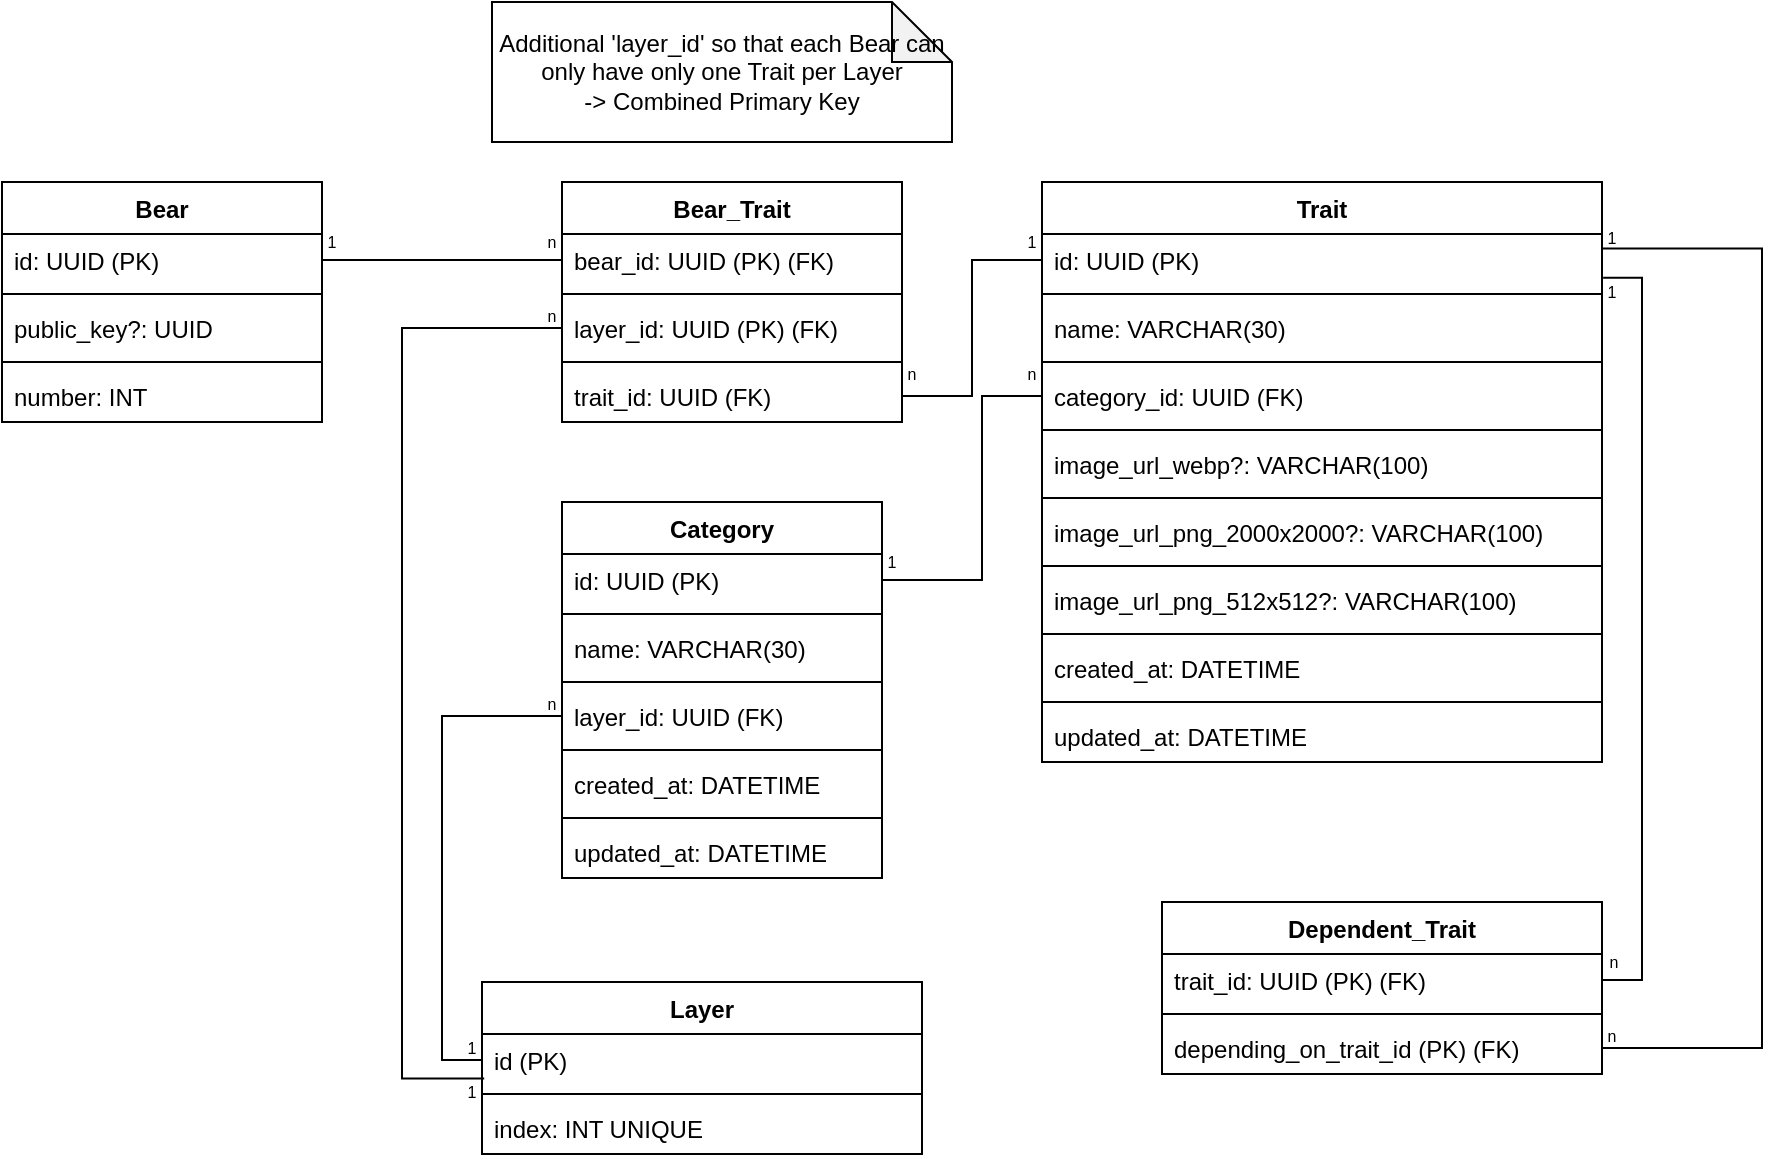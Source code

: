 <mxfile version="20.3.0" type="device" pages="2"><diagram name="Page-1" id="a7904f86-f2b4-8e86-fa97-74104820619b"><mxGraphModel dx="662" dy="702" grid="1" gridSize="10" guides="1" tooltips="1" connect="1" arrows="1" fold="1" page="1" pageScale="1" pageWidth="1100" pageHeight="850" background="none" math="0" shadow="0"><root><mxCell id="0"/><mxCell id="1" parent="0"/><mxCell id="ZNiyyNfxeBpfkLtt-OoP-1" value="Bear" style="swimlane;fontStyle=1;align=center;verticalAlign=top;childLayout=stackLayout;horizontal=1;startSize=26;horizontalStack=0;resizeParent=1;resizeParentMax=0;resizeLast=0;collapsible=1;marginBottom=0;" parent="1" vertex="1"><mxGeometry x="80" y="120" width="160" height="120" as="geometry"/></mxCell><mxCell id="ZNiyyNfxeBpfkLtt-OoP-2" value="id: UUID (PK)" style="text;strokeColor=none;fillColor=none;align=left;verticalAlign=top;spacingLeft=4;spacingRight=4;overflow=hidden;rotatable=0;points=[[0,0.5],[1,0.5]];portConstraint=eastwest;" parent="ZNiyyNfxeBpfkLtt-OoP-1" vertex="1"><mxGeometry y="26" width="160" height="26" as="geometry"/></mxCell><mxCell id="ZNiyyNfxeBpfkLtt-OoP-3" value="" style="line;strokeWidth=1;fillColor=none;align=left;verticalAlign=middle;spacingTop=-1;spacingLeft=3;spacingRight=3;rotatable=0;labelPosition=right;points=[];portConstraint=eastwest;strokeColor=inherit;" parent="ZNiyyNfxeBpfkLtt-OoP-1" vertex="1"><mxGeometry y="52" width="160" height="8" as="geometry"/></mxCell><mxCell id="ZNiyyNfxeBpfkLtt-OoP-4" value="public_key?: UUID" style="text;strokeColor=none;fillColor=none;align=left;verticalAlign=top;spacingLeft=4;spacingRight=4;overflow=hidden;rotatable=0;points=[[0,0.5],[1,0.5]];portConstraint=eastwest;" parent="ZNiyyNfxeBpfkLtt-OoP-1" vertex="1"><mxGeometry y="60" width="160" height="26" as="geometry"/></mxCell><mxCell id="XtSI1gJ2TNFlKY_UU08L-8" value="" style="line;strokeWidth=1;fillColor=none;align=left;verticalAlign=middle;spacingTop=-1;spacingLeft=3;spacingRight=3;rotatable=0;labelPosition=right;points=[];portConstraint=eastwest;strokeColor=inherit;" vertex="1" parent="ZNiyyNfxeBpfkLtt-OoP-1"><mxGeometry y="86" width="160" height="8" as="geometry"/></mxCell><mxCell id="XtSI1gJ2TNFlKY_UU08L-9" value="number: INT" style="text;strokeColor=none;fillColor=none;align=left;verticalAlign=top;spacingLeft=4;spacingRight=4;overflow=hidden;rotatable=0;points=[[0,0.5],[1,0.5]];portConstraint=eastwest;" vertex="1" parent="ZNiyyNfxeBpfkLtt-OoP-1"><mxGeometry y="94" width="160" height="26" as="geometry"/></mxCell><mxCell id="ZNiyyNfxeBpfkLtt-OoP-5" value="Trait" style="swimlane;fontStyle=1;align=center;verticalAlign=top;childLayout=stackLayout;horizontal=1;startSize=26;horizontalStack=0;resizeParent=1;resizeParentMax=0;resizeLast=0;collapsible=1;marginBottom=0;" parent="1" vertex="1"><mxGeometry x="600" y="120" width="280" height="290" as="geometry"/></mxCell><mxCell id="ZNiyyNfxeBpfkLtt-OoP-6" value="id: UUID (PK)" style="text;strokeColor=none;fillColor=none;align=left;verticalAlign=top;spacingLeft=4;spacingRight=4;overflow=hidden;rotatable=0;points=[[0,0.5],[1,0.5]];portConstraint=eastwest;" parent="ZNiyyNfxeBpfkLtt-OoP-5" vertex="1"><mxGeometry y="26" width="280" height="26" as="geometry"/></mxCell><mxCell id="ZNiyyNfxeBpfkLtt-OoP-7" value="" style="line;strokeWidth=1;fillColor=none;align=left;verticalAlign=middle;spacingTop=-1;spacingLeft=3;spacingRight=3;rotatable=0;labelPosition=right;points=[];portConstraint=eastwest;strokeColor=inherit;" parent="ZNiyyNfxeBpfkLtt-OoP-5" vertex="1"><mxGeometry y="52" width="280" height="8" as="geometry"/></mxCell><mxCell id="ZNiyyNfxeBpfkLtt-OoP-18" value="name: VARCHAR(30)" style="text;strokeColor=none;fillColor=none;align=left;verticalAlign=top;spacingLeft=4;spacingRight=4;overflow=hidden;rotatable=0;points=[[0,0.5],[1,0.5]];portConstraint=eastwest;" parent="ZNiyyNfxeBpfkLtt-OoP-5" vertex="1"><mxGeometry y="60" width="280" height="26" as="geometry"/></mxCell><mxCell id="ZNiyyNfxeBpfkLtt-OoP-19" value="" style="line;strokeWidth=1;fillColor=none;align=left;verticalAlign=middle;spacingTop=-1;spacingLeft=3;spacingRight=3;rotatable=0;labelPosition=right;points=[];portConstraint=eastwest;strokeColor=inherit;" parent="ZNiyyNfxeBpfkLtt-OoP-5" vertex="1"><mxGeometry y="86" width="280" height="8" as="geometry"/></mxCell><mxCell id="ZNiyyNfxeBpfkLtt-OoP-16" value="category_id: UUID (FK)" style="text;strokeColor=none;fillColor=none;align=left;verticalAlign=top;spacingLeft=4;spacingRight=4;overflow=hidden;rotatable=0;points=[[0,0.5],[1,0.5]];portConstraint=eastwest;" parent="ZNiyyNfxeBpfkLtt-OoP-5" vertex="1"><mxGeometry y="94" width="280" height="26" as="geometry"/></mxCell><mxCell id="ZNiyyNfxeBpfkLtt-OoP-17" value="" style="line;strokeWidth=1;fillColor=none;align=left;verticalAlign=middle;spacingTop=-1;spacingLeft=3;spacingRight=3;rotatable=0;labelPosition=right;points=[];portConstraint=eastwest;strokeColor=inherit;" parent="ZNiyyNfxeBpfkLtt-OoP-5" vertex="1"><mxGeometry y="120" width="280" height="8" as="geometry"/></mxCell><mxCell id="ZNiyyNfxeBpfkLtt-OoP-8" value="image_url_webp?: VARCHAR(100)" style="text;strokeColor=none;fillColor=none;align=left;verticalAlign=top;spacingLeft=4;spacingRight=4;overflow=hidden;rotatable=0;points=[[0,0.5],[1,0.5]];portConstraint=eastwest;" parent="ZNiyyNfxeBpfkLtt-OoP-5" vertex="1"><mxGeometry y="128" width="280" height="26" as="geometry"/></mxCell><mxCell id="ZNiyyNfxeBpfkLtt-OoP-10" value="" style="line;strokeWidth=1;fillColor=none;align=left;verticalAlign=middle;spacingTop=-1;spacingLeft=3;spacingRight=3;rotatable=0;labelPosition=right;points=[];portConstraint=eastwest;strokeColor=inherit;" parent="ZNiyyNfxeBpfkLtt-OoP-5" vertex="1"><mxGeometry y="154" width="280" height="8" as="geometry"/></mxCell><mxCell id="ZNiyyNfxeBpfkLtt-OoP-11" value="image_url_png_2000x2000?: VARCHAR(100)" style="text;strokeColor=none;fillColor=none;align=left;verticalAlign=top;spacingLeft=4;spacingRight=4;overflow=hidden;rotatable=0;points=[[0,0.5],[1,0.5]];portConstraint=eastwest;" parent="ZNiyyNfxeBpfkLtt-OoP-5" vertex="1"><mxGeometry y="162" width="280" height="26" as="geometry"/></mxCell><mxCell id="ZNiyyNfxeBpfkLtt-OoP-12" value="" style="line;strokeWidth=1;fillColor=none;align=left;verticalAlign=middle;spacingTop=-1;spacingLeft=3;spacingRight=3;rotatable=0;labelPosition=right;points=[];portConstraint=eastwest;strokeColor=inherit;" parent="ZNiyyNfxeBpfkLtt-OoP-5" vertex="1"><mxGeometry y="188" width="280" height="8" as="geometry"/></mxCell><mxCell id="ZNiyyNfxeBpfkLtt-OoP-13" value="image_url_png_512x512?: VARCHAR(100)" style="text;strokeColor=none;fillColor=none;align=left;verticalAlign=top;spacingLeft=4;spacingRight=4;overflow=hidden;rotatable=0;points=[[0,0.5],[1,0.5]];portConstraint=eastwest;" parent="ZNiyyNfxeBpfkLtt-OoP-5" vertex="1"><mxGeometry y="196" width="280" height="26" as="geometry"/></mxCell><mxCell id="tnX-WrfNKPbE66_Lv2zq-2" value="" style="line;strokeWidth=1;fillColor=none;align=left;verticalAlign=middle;spacingTop=-1;spacingLeft=3;spacingRight=3;rotatable=0;labelPosition=right;points=[];portConstraint=eastwest;strokeColor=inherit;" parent="ZNiyyNfxeBpfkLtt-OoP-5" vertex="1"><mxGeometry y="222" width="280" height="8" as="geometry"/></mxCell><mxCell id="tnX-WrfNKPbE66_Lv2zq-3" value="created_at: DATETIME" style="text;strokeColor=none;fillColor=none;align=left;verticalAlign=top;spacingLeft=4;spacingRight=4;overflow=hidden;rotatable=0;points=[[0,0.5],[1,0.5]];portConstraint=eastwest;" parent="ZNiyyNfxeBpfkLtt-OoP-5" vertex="1"><mxGeometry y="230" width="280" height="26" as="geometry"/></mxCell><mxCell id="XtSI1gJ2TNFlKY_UU08L-6" value="" style="line;strokeWidth=1;fillColor=none;align=left;verticalAlign=middle;spacingTop=-1;spacingLeft=3;spacingRight=3;rotatable=0;labelPosition=right;points=[];portConstraint=eastwest;strokeColor=inherit;" vertex="1" parent="ZNiyyNfxeBpfkLtt-OoP-5"><mxGeometry y="256" width="280" height="8" as="geometry"/></mxCell><mxCell id="XtSI1gJ2TNFlKY_UU08L-7" value="updated_at: DATETIME" style="text;strokeColor=none;fillColor=none;align=left;verticalAlign=top;spacingLeft=4;spacingRight=4;overflow=hidden;rotatable=0;points=[[0,0.5],[1,0.5]];portConstraint=eastwest;" vertex="1" parent="ZNiyyNfxeBpfkLtt-OoP-5"><mxGeometry y="264" width="280" height="26" as="geometry"/></mxCell><mxCell id="ZNiyyNfxeBpfkLtt-OoP-20" value="Category" style="swimlane;fontStyle=1;align=center;verticalAlign=top;childLayout=stackLayout;horizontal=1;startSize=26;horizontalStack=0;resizeParent=1;resizeParentMax=0;resizeLast=0;collapsible=1;marginBottom=0;" parent="1" vertex="1"><mxGeometry x="360" y="280" width="160" height="188" as="geometry"/></mxCell><mxCell id="ZNiyyNfxeBpfkLtt-OoP-21" value="id: UUID (PK)" style="text;strokeColor=none;fillColor=none;align=left;verticalAlign=top;spacingLeft=4;spacingRight=4;overflow=hidden;rotatable=0;points=[[0,0.5],[1,0.5]];portConstraint=eastwest;" parent="ZNiyyNfxeBpfkLtt-OoP-20" vertex="1"><mxGeometry y="26" width="160" height="26" as="geometry"/></mxCell><mxCell id="ZNiyyNfxeBpfkLtt-OoP-22" value="" style="line;strokeWidth=1;fillColor=none;align=left;verticalAlign=middle;spacingTop=-1;spacingLeft=3;spacingRight=3;rotatable=0;labelPosition=right;points=[];portConstraint=eastwest;strokeColor=inherit;" parent="ZNiyyNfxeBpfkLtt-OoP-20" vertex="1"><mxGeometry y="52" width="160" height="8" as="geometry"/></mxCell><mxCell id="ZNiyyNfxeBpfkLtt-OoP-24" value="name: VARCHAR(30)" style="text;strokeColor=none;fillColor=none;align=left;verticalAlign=top;spacingLeft=4;spacingRight=4;overflow=hidden;rotatable=0;points=[[0,0.5],[1,0.5]];portConstraint=eastwest;" parent="ZNiyyNfxeBpfkLtt-OoP-20" vertex="1"><mxGeometry y="60" width="160" height="26" as="geometry"/></mxCell><mxCell id="tnX-WrfNKPbE66_Lv2zq-4" value="" style="line;strokeWidth=1;fillColor=none;align=left;verticalAlign=middle;spacingTop=-1;spacingLeft=3;spacingRight=3;rotatable=0;labelPosition=right;points=[];portConstraint=eastwest;strokeColor=inherit;" parent="ZNiyyNfxeBpfkLtt-OoP-20" vertex="1"><mxGeometry y="86" width="160" height="8" as="geometry"/></mxCell><mxCell id="XtSI1gJ2TNFlKY_UU08L-37" value="layer_id: UUID (FK)" style="text;strokeColor=none;fillColor=none;align=left;verticalAlign=top;spacingLeft=4;spacingRight=4;overflow=hidden;rotatable=0;points=[[0,0.5],[1,0.5]];portConstraint=eastwest;" vertex="1" parent="ZNiyyNfxeBpfkLtt-OoP-20"><mxGeometry y="94" width="160" height="26" as="geometry"/></mxCell><mxCell id="XtSI1gJ2TNFlKY_UU08L-38" value="" style="line;strokeWidth=1;fillColor=none;align=left;verticalAlign=middle;spacingTop=-1;spacingLeft=3;spacingRight=3;rotatable=0;labelPosition=right;points=[];portConstraint=eastwest;strokeColor=inherit;" vertex="1" parent="ZNiyyNfxeBpfkLtt-OoP-20"><mxGeometry y="120" width="160" height="8" as="geometry"/></mxCell><mxCell id="tnX-WrfNKPbE66_Lv2zq-5" value="created_at: DATETIME" style="text;strokeColor=none;fillColor=none;align=left;verticalAlign=top;spacingLeft=4;spacingRight=4;overflow=hidden;rotatable=0;points=[[0,0.5],[1,0.5]];portConstraint=eastwest;" parent="ZNiyyNfxeBpfkLtt-OoP-20" vertex="1"><mxGeometry y="128" width="160" height="26" as="geometry"/></mxCell><mxCell id="XtSI1gJ2TNFlKY_UU08L-2" value="" style="line;strokeWidth=1;fillColor=none;align=left;verticalAlign=middle;spacingTop=-1;spacingLeft=3;spacingRight=3;rotatable=0;labelPosition=right;points=[];portConstraint=eastwest;strokeColor=inherit;" vertex="1" parent="ZNiyyNfxeBpfkLtt-OoP-20"><mxGeometry y="154" width="160" height="8" as="geometry"/></mxCell><mxCell id="XtSI1gJ2TNFlKY_UU08L-3" value="updated_at: DATETIME" style="text;strokeColor=none;fillColor=none;align=left;verticalAlign=top;spacingLeft=4;spacingRight=4;overflow=hidden;rotatable=0;points=[[0,0.5],[1,0.5]];portConstraint=eastwest;" vertex="1" parent="ZNiyyNfxeBpfkLtt-OoP-20"><mxGeometry y="162" width="160" height="26" as="geometry"/></mxCell><mxCell id="ZNiyyNfxeBpfkLtt-OoP-30" value="Bear_Trait" style="swimlane;fontStyle=1;align=center;verticalAlign=top;childLayout=stackLayout;horizontal=1;startSize=26;horizontalStack=0;resizeParent=1;resizeParentMax=0;resizeLast=0;collapsible=1;marginBottom=0;" parent="1" vertex="1"><mxGeometry x="360" y="120" width="170" height="120" as="geometry"/></mxCell><mxCell id="ZNiyyNfxeBpfkLtt-OoP-31" value="bear_id: UUID (PK) (FK)" style="text;strokeColor=none;fillColor=none;align=left;verticalAlign=top;spacingLeft=4;spacingRight=4;overflow=hidden;rotatable=0;points=[[0,0.5],[1,0.5]];portConstraint=eastwest;" parent="ZNiyyNfxeBpfkLtt-OoP-30" vertex="1"><mxGeometry y="26" width="170" height="26" as="geometry"/></mxCell><mxCell id="ZNiyyNfxeBpfkLtt-OoP-32" value="" style="line;strokeWidth=1;fillColor=none;align=left;verticalAlign=middle;spacingTop=-1;spacingLeft=3;spacingRight=3;rotatable=0;labelPosition=right;points=[];portConstraint=eastwest;strokeColor=inherit;" parent="ZNiyyNfxeBpfkLtt-OoP-30" vertex="1"><mxGeometry y="52" width="170" height="8" as="geometry"/></mxCell><mxCell id="ZNiyyNfxeBpfkLtt-OoP-34" value="layer_id: UUID (PK) (FK)" style="text;strokeColor=none;fillColor=none;align=left;verticalAlign=top;spacingLeft=4;spacingRight=4;overflow=hidden;rotatable=0;points=[[0,0.5],[1,0.5]];portConstraint=eastwest;" parent="ZNiyyNfxeBpfkLtt-OoP-30" vertex="1"><mxGeometry y="60" width="170" height="26" as="geometry"/></mxCell><mxCell id="ZNiyyNfxeBpfkLtt-OoP-35" value="" style="line;strokeWidth=1;fillColor=none;align=left;verticalAlign=middle;spacingTop=-1;spacingLeft=3;spacingRight=3;rotatable=0;labelPosition=right;points=[];portConstraint=eastwest;strokeColor=inherit;" parent="ZNiyyNfxeBpfkLtt-OoP-30" vertex="1"><mxGeometry y="86" width="170" height="8" as="geometry"/></mxCell><mxCell id="ZNiyyNfxeBpfkLtt-OoP-33" value="trait_id: UUID (FK) " style="text;strokeColor=none;fillColor=none;align=left;verticalAlign=top;spacingLeft=4;spacingRight=4;overflow=hidden;rotatable=0;points=[[0,0.5],[1,0.5]];portConstraint=eastwest;" parent="ZNiyyNfxeBpfkLtt-OoP-30" vertex="1"><mxGeometry y="94" width="170" height="26" as="geometry"/></mxCell><mxCell id="ZNiyyNfxeBpfkLtt-OoP-36" value="" style="endArrow=none;html=1;rounded=0;exitX=1;exitY=0.5;exitDx=0;exitDy=0;entryX=0;entryY=0.5;entryDx=0;entryDy=0;" parent="1" source="ZNiyyNfxeBpfkLtt-OoP-2" target="ZNiyyNfxeBpfkLtt-OoP-31" edge="1"><mxGeometry width="50" height="50" relative="1" as="geometry"><mxPoint x="400" y="340" as="sourcePoint"/><mxPoint x="450" y="290" as="targetPoint"/></mxGeometry></mxCell><mxCell id="ZNiyyNfxeBpfkLtt-OoP-37" value="" style="endArrow=none;html=1;rounded=0;exitX=1;exitY=0.5;exitDx=0;exitDy=0;entryX=0;entryY=0.5;entryDx=0;entryDy=0;edgeStyle=orthogonalEdgeStyle;" parent="1" source="ZNiyyNfxeBpfkLtt-OoP-33" target="ZNiyyNfxeBpfkLtt-OoP-6" edge="1"><mxGeometry width="50" height="50" relative="1" as="geometry"><mxPoint x="510" y="179.66" as="sourcePoint"/><mxPoint x="590" y="179.66" as="targetPoint"/></mxGeometry></mxCell><mxCell id="ZNiyyNfxeBpfkLtt-OoP-38" value="" style="endArrow=none;html=1;rounded=0;entryX=0;entryY=0.5;entryDx=0;entryDy=0;edgeStyle=orthogonalEdgeStyle;exitX=0.005;exitY=0.854;exitDx=0;exitDy=0;exitPerimeter=0;" parent="1" source="XtSI1gJ2TNFlKY_UU08L-32" target="ZNiyyNfxeBpfkLtt-OoP-34" edge="1"><mxGeometry width="50" height="50" relative="1" as="geometry"><mxPoint x="300" y="340" as="sourcePoint"/><mxPoint x="310" y="322.66" as="targetPoint"/><Array as="points"><mxPoint x="280" y="568"/><mxPoint x="280" y="193"/></Array></mxGeometry></mxCell><mxCell id="ZNiyyNfxeBpfkLtt-OoP-39" value="" style="endArrow=none;html=1;rounded=0;exitX=1;exitY=0.5;exitDx=0;exitDy=0;entryX=0;entryY=0.5;entryDx=0;entryDy=0;edgeStyle=orthogonalEdgeStyle;" parent="1" source="ZNiyyNfxeBpfkLtt-OoP-21" target="ZNiyyNfxeBpfkLtt-OoP-16" edge="1"><mxGeometry width="50" height="50" relative="1" as="geometry"><mxPoint x="470" y="493.0" as="sourcePoint"/><mxPoint x="550" y="425" as="targetPoint"/><Array as="points"><mxPoint x="570" y="319"/><mxPoint x="570" y="227"/></Array></mxGeometry></mxCell><mxCell id="ZNiyyNfxeBpfkLtt-OoP-40" value="1" style="text;html=1;strokeColor=none;fillColor=none;align=center;verticalAlign=middle;whiteSpace=wrap;rounded=0;fontSize=8;" parent="1" vertex="1"><mxGeometry x="240" y="140" width="10" height="20" as="geometry"/></mxCell><mxCell id="ZNiyyNfxeBpfkLtt-OoP-42" value="n" style="text;html=1;strokeColor=none;fillColor=none;align=center;verticalAlign=middle;whiteSpace=wrap;rounded=0;fontSize=8;" parent="1" vertex="1"><mxGeometry x="350" y="140" width="10" height="20" as="geometry"/></mxCell><mxCell id="ZNiyyNfxeBpfkLtt-OoP-44" value="n" style="text;html=1;strokeColor=none;fillColor=none;align=center;verticalAlign=middle;whiteSpace=wrap;rounded=0;fontSize=8;" parent="1" vertex="1"><mxGeometry x="350" y="178" width="10" height="17" as="geometry"/></mxCell><mxCell id="ZNiyyNfxeBpfkLtt-OoP-45" value="1" style="text;html=1;strokeColor=none;fillColor=none;align=center;verticalAlign=middle;whiteSpace=wrap;rounded=0;fontSize=8;" parent="1" vertex="1"><mxGeometry x="590" y="140" width="10" height="20" as="geometry"/></mxCell><mxCell id="ZNiyyNfxeBpfkLtt-OoP-46" value="n" style="text;html=1;strokeColor=none;fillColor=none;align=center;verticalAlign=middle;whiteSpace=wrap;rounded=0;fontSize=8;" parent="1" vertex="1"><mxGeometry x="530" y="206" width="10" height="20" as="geometry"/></mxCell><mxCell id="ZNiyyNfxeBpfkLtt-OoP-47" value="n" style="text;html=1;strokeColor=none;fillColor=none;align=center;verticalAlign=middle;whiteSpace=wrap;rounded=0;fontSize=8;" parent="1" vertex="1"><mxGeometry x="590" y="206" width="10" height="20" as="geometry"/></mxCell><mxCell id="ZNiyyNfxeBpfkLtt-OoP-48" value="1" style="text;html=1;strokeColor=none;fillColor=none;align=center;verticalAlign=middle;whiteSpace=wrap;rounded=0;fontSize=8;" parent="1" vertex="1"><mxGeometry x="520" y="300" width="10" height="20" as="geometry"/></mxCell><mxCell id="XtSI1gJ2TNFlKY_UU08L-15" value="Dependent_Trait" style="swimlane;fontStyle=1;align=center;verticalAlign=top;childLayout=stackLayout;horizontal=1;startSize=26;horizontalStack=0;resizeParent=1;resizeParentMax=0;resizeLast=0;collapsible=1;marginBottom=0;" vertex="1" parent="1"><mxGeometry x="660" y="480" width="220" height="86" as="geometry"/></mxCell><mxCell id="XtSI1gJ2TNFlKY_UU08L-16" value="trait_id: UUID (PK) (FK)" style="text;strokeColor=none;fillColor=none;align=left;verticalAlign=top;spacingLeft=4;spacingRight=4;overflow=hidden;rotatable=0;points=[[0,0.5],[1,0.5]];portConstraint=eastwest;" vertex="1" parent="XtSI1gJ2TNFlKY_UU08L-15"><mxGeometry y="26" width="220" height="26" as="geometry"/></mxCell><mxCell id="XtSI1gJ2TNFlKY_UU08L-17" value="" style="line;strokeWidth=1;fillColor=none;align=left;verticalAlign=middle;spacingTop=-1;spacingLeft=3;spacingRight=3;rotatable=0;labelPosition=right;points=[];portConstraint=eastwest;strokeColor=inherit;" vertex="1" parent="XtSI1gJ2TNFlKY_UU08L-15"><mxGeometry y="52" width="220" height="8" as="geometry"/></mxCell><mxCell id="XtSI1gJ2TNFlKY_UU08L-18" value="depending_on_trait_id (PK) (FK)" style="text;strokeColor=none;fillColor=none;align=left;verticalAlign=top;spacingLeft=4;spacingRight=4;overflow=hidden;rotatable=0;points=[[0,0.5],[1,0.5]];portConstraint=eastwest;" vertex="1" parent="XtSI1gJ2TNFlKY_UU08L-15"><mxGeometry y="60" width="220" height="26" as="geometry"/></mxCell><mxCell id="XtSI1gJ2TNFlKY_UU08L-24" style="edgeStyle=orthogonalEdgeStyle;rounded=0;orthogonalLoop=1;jettySize=auto;html=1;entryX=1.002;entryY=0.842;entryDx=0;entryDy=0;endArrow=none;endFill=0;entryPerimeter=0;" edge="1" parent="1" source="XtSI1gJ2TNFlKY_UU08L-16" target="ZNiyyNfxeBpfkLtt-OoP-6"><mxGeometry relative="1" as="geometry"><Array as="points"><mxPoint x="900" y="519"/><mxPoint x="900" y="168"/></Array></mxGeometry></mxCell><mxCell id="XtSI1gJ2TNFlKY_UU08L-25" value="n" style="text;html=1;strokeColor=none;fillColor=none;align=center;verticalAlign=middle;whiteSpace=wrap;rounded=0;fontSize=8;" vertex="1" parent="1"><mxGeometry x="881" y="500" width="10" height="20" as="geometry"/></mxCell><mxCell id="XtSI1gJ2TNFlKY_UU08L-26" value="1" style="text;html=1;strokeColor=none;fillColor=none;align=center;verticalAlign=middle;whiteSpace=wrap;rounded=0;fontSize=8;" vertex="1" parent="1"><mxGeometry x="880" y="165" width="10" height="20" as="geometry"/></mxCell><mxCell id="XtSI1gJ2TNFlKY_UU08L-27" style="edgeStyle=orthogonalEdgeStyle;rounded=0;orthogonalLoop=1;jettySize=auto;html=1;entryX=0.999;entryY=0.278;entryDx=0;entryDy=0;entryPerimeter=0;endArrow=none;endFill=0;" edge="1" parent="1" source="XtSI1gJ2TNFlKY_UU08L-18" target="ZNiyyNfxeBpfkLtt-OoP-6"><mxGeometry relative="1" as="geometry"><Array as="points"><mxPoint x="960" y="553"/><mxPoint x="960" y="153"/></Array></mxGeometry></mxCell><mxCell id="XtSI1gJ2TNFlKY_UU08L-28" value="1" style="text;html=1;strokeColor=none;fillColor=none;align=center;verticalAlign=middle;whiteSpace=wrap;rounded=0;fontSize=8;" vertex="1" parent="1"><mxGeometry x="880" y="138" width="10" height="20" as="geometry"/></mxCell><mxCell id="XtSI1gJ2TNFlKY_UU08L-29" value="n" style="text;html=1;strokeColor=none;fillColor=none;align=center;verticalAlign=middle;whiteSpace=wrap;rounded=0;fontSize=8;" vertex="1" parent="1"><mxGeometry x="880" y="537" width="10" height="20" as="geometry"/></mxCell><mxCell id="XtSI1gJ2TNFlKY_UU08L-31" value="Layer" style="swimlane;fontStyle=1;align=center;verticalAlign=top;childLayout=stackLayout;horizontal=1;startSize=26;horizontalStack=0;resizeParent=1;resizeParentMax=0;resizeLast=0;collapsible=1;marginBottom=0;" vertex="1" parent="1"><mxGeometry x="320" y="520" width="220" height="86" as="geometry"/></mxCell><mxCell id="XtSI1gJ2TNFlKY_UU08L-32" value="id (PK)" style="text;strokeColor=none;fillColor=none;align=left;verticalAlign=top;spacingLeft=4;spacingRight=4;overflow=hidden;rotatable=0;points=[[0,0.5],[1,0.5]];portConstraint=eastwest;" vertex="1" parent="XtSI1gJ2TNFlKY_UU08L-31"><mxGeometry y="26" width="220" height="26" as="geometry"/></mxCell><mxCell id="XtSI1gJ2TNFlKY_UU08L-33" value="" style="line;strokeWidth=1;fillColor=none;align=left;verticalAlign=middle;spacingTop=-1;spacingLeft=3;spacingRight=3;rotatable=0;labelPosition=right;points=[];portConstraint=eastwest;strokeColor=inherit;" vertex="1" parent="XtSI1gJ2TNFlKY_UU08L-31"><mxGeometry y="52" width="220" height="8" as="geometry"/></mxCell><mxCell id="XtSI1gJ2TNFlKY_UU08L-34" value="index: INT UNIQUE" style="text;strokeColor=none;fillColor=none;align=left;verticalAlign=top;spacingLeft=4;spacingRight=4;overflow=hidden;rotatable=0;points=[[0,0.5],[1,0.5]];portConstraint=eastwest;" vertex="1" parent="XtSI1gJ2TNFlKY_UU08L-31"><mxGeometry y="60" width="220" height="26" as="geometry"/></mxCell><mxCell id="XtSI1gJ2TNFlKY_UU08L-35" value="1" style="text;html=1;strokeColor=none;fillColor=none;align=center;verticalAlign=middle;whiteSpace=wrap;rounded=0;fontSize=8;" vertex="1" parent="1"><mxGeometry x="310" y="566" width="10" height="17" as="geometry"/></mxCell><mxCell id="XtSI1gJ2TNFlKY_UU08L-39" style="edgeStyle=orthogonalEdgeStyle;rounded=0;orthogonalLoop=1;jettySize=auto;html=1;exitX=0;exitY=0.5;exitDx=0;exitDy=0;entryX=0;entryY=0.5;entryDx=0;entryDy=0;endArrow=none;endFill=0;" edge="1" parent="1" source="XtSI1gJ2TNFlKY_UU08L-37" target="XtSI1gJ2TNFlKY_UU08L-32"><mxGeometry relative="1" as="geometry"/></mxCell><mxCell id="XtSI1gJ2TNFlKY_UU08L-40" value="1" style="text;html=1;strokeColor=none;fillColor=none;align=center;verticalAlign=middle;whiteSpace=wrap;rounded=0;fontSize=8;" vertex="1" parent="1"><mxGeometry x="310" y="544" width="10" height="17" as="geometry"/></mxCell><mxCell id="XtSI1gJ2TNFlKY_UU08L-41" value="n" style="text;html=1;strokeColor=none;fillColor=none;align=center;verticalAlign=middle;whiteSpace=wrap;rounded=0;fontSize=8;" vertex="1" parent="1"><mxGeometry x="350" y="372" width="10" height="17" as="geometry"/></mxCell><mxCell id="pxSGqmRHVmkWe6rbvzaM-1" value="Additional 'layer_id' so that each Bear can only have only one Trait per Layer&lt;br&gt;-&amp;gt; Combined Primary Key" style="shape=note;whiteSpace=wrap;html=1;backgroundOutline=1;darkOpacity=0.05;" vertex="1" parent="1"><mxGeometry x="325" y="30" width="230" height="70" as="geometry"/></mxCell></root></mxGraphModel></diagram><diagram id="S85PX5pElE6L6Kv5_jQP" name="Page-2"><mxGraphModel dx="860" dy="912" grid="1" gridSize="10" guides="1" tooltips="1" connect="1" arrows="1" fold="1" page="1" pageScale="1" pageWidth="827" pageHeight="1169" math="0" shadow="0"><root><mxCell id="0"/><mxCell id="1" parent="0"/></root></mxGraphModel></diagram></mxfile>